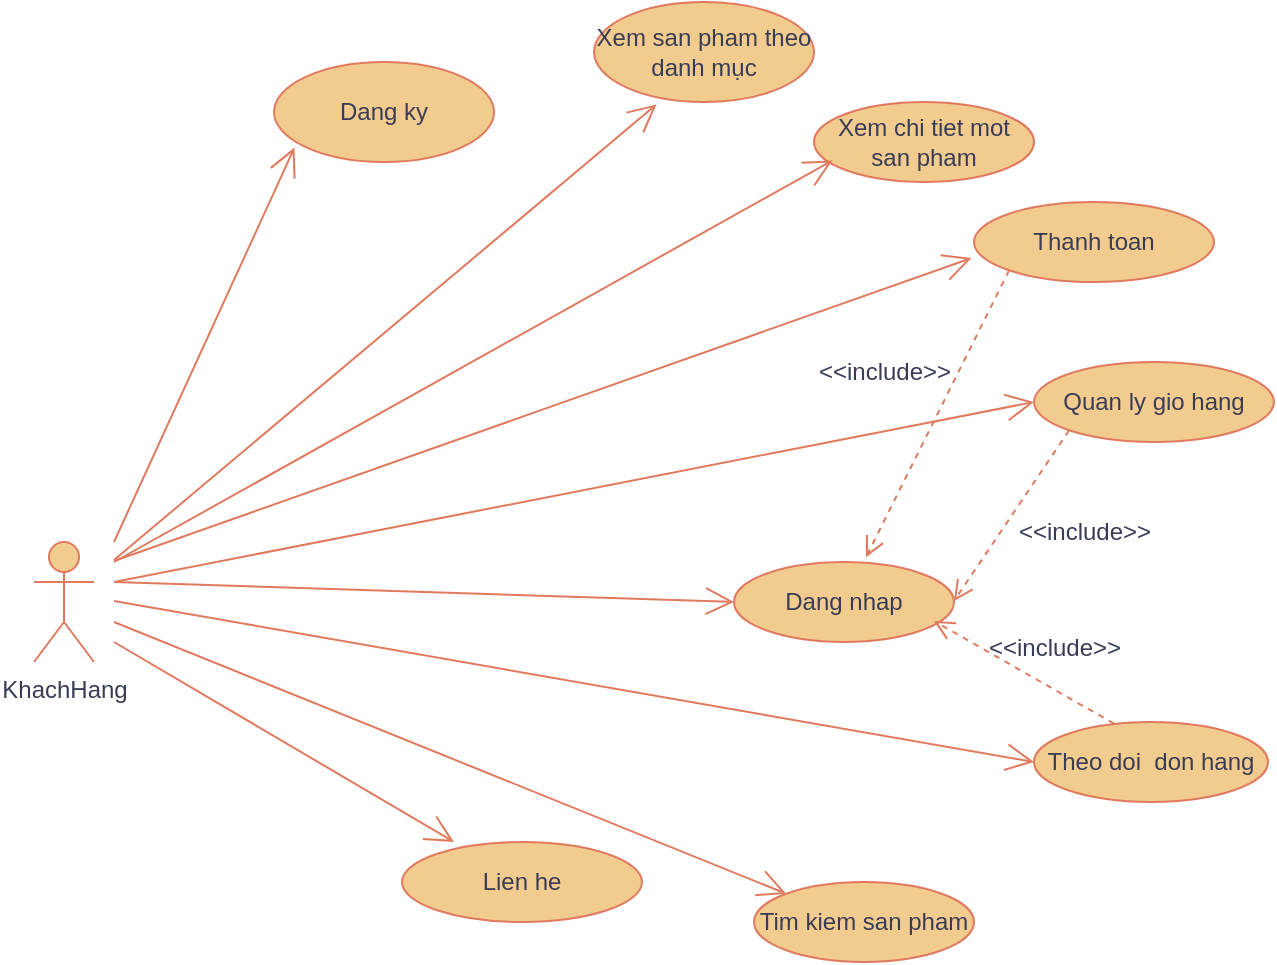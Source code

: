 <mxfile version="27.0.6">
  <diagram name="Trang-1" id="xSnsd2kHr3r17YHydBYg">
    <mxGraphModel grid="1" page="1" gridSize="10" guides="1" tooltips="1" connect="1" arrows="1" fold="1" pageScale="1" pageWidth="827" pageHeight="1169" math="0" shadow="0">
      <root>
        <mxCell id="0" />
        <mxCell id="1" parent="0" />
        <mxCell id="2f9JVB2qzt02Ki14q57p-1" value="KhachHang" style="shape=umlActor;verticalLabelPosition=bottom;verticalAlign=top;html=1;outlineConnect=0;textShadow=0;labelBorderColor=none;labelBackgroundColor=none;fillColor=#F2CC8F;strokeColor=#E07A5F;fontColor=#393C56;" vertex="1" parent="1">
          <mxGeometry x="110" y="380" width="30" height="60" as="geometry" />
        </mxCell>
        <mxCell id="2f9JVB2qzt02Ki14q57p-3" value="Dang nhap" style="ellipse;whiteSpace=wrap;html=1;labelBackgroundColor=none;fillColor=#F2CC8F;strokeColor=#E07A5F;fontColor=#393C56;" vertex="1" parent="1">
          <mxGeometry x="460" y="390" width="110" height="40" as="geometry" />
        </mxCell>
        <mxCell id="2f9JVB2qzt02Ki14q57p-4" value="Xem san pham theo danh mục" style="ellipse;whiteSpace=wrap;html=1;labelBackgroundColor=none;fillColor=#F2CC8F;strokeColor=#E07A5F;fontColor=#393C56;" vertex="1" parent="1">
          <mxGeometry x="390" y="110" width="110" height="50" as="geometry" />
        </mxCell>
        <mxCell id="2f9JVB2qzt02Ki14q57p-5" value="Xem chi tiet mot san pham" style="ellipse;whiteSpace=wrap;html=1;labelBackgroundColor=none;fillColor=#F2CC8F;strokeColor=#E07A5F;fontColor=#393C56;" vertex="1" parent="1">
          <mxGeometry x="500" y="160" width="110" height="40" as="geometry" />
        </mxCell>
        <mxCell id="2f9JVB2qzt02Ki14q57p-6" value="Tim kiem san pham" style="ellipse;whiteSpace=wrap;html=1;labelBackgroundColor=none;fillColor=#F2CC8F;strokeColor=#E07A5F;fontColor=#393C56;" vertex="1" parent="1">
          <mxGeometry x="470" y="550" width="110" height="40" as="geometry" />
        </mxCell>
        <mxCell id="2f9JVB2qzt02Ki14q57p-7" value="Quan ly gio hang" style="ellipse;whiteSpace=wrap;html=1;labelBackgroundColor=none;fillColor=#F2CC8F;strokeColor=#E07A5F;fontColor=#393C56;" vertex="1" parent="1">
          <mxGeometry x="610" y="290" width="120" height="40" as="geometry" />
        </mxCell>
        <mxCell id="2f9JVB2qzt02Ki14q57p-8" value="Theo doi&amp;nbsp; don hang" style="ellipse;whiteSpace=wrap;html=1;labelBackgroundColor=none;fillColor=#F2CC8F;strokeColor=#E07A5F;fontColor=#393C56;" vertex="1" parent="1">
          <mxGeometry x="610" y="470" width="117" height="40" as="geometry" />
        </mxCell>
        <mxCell id="2f9JVB2qzt02Ki14q57p-9" value="Thanh toan" style="ellipse;whiteSpace=wrap;html=1;labelBackgroundColor=none;fillColor=#F2CC8F;strokeColor=#E07A5F;fontColor=#393C56;" vertex="1" parent="1">
          <mxGeometry x="580" y="210" width="120" height="40" as="geometry" />
        </mxCell>
        <mxCell id="2f9JVB2qzt02Ki14q57p-10" value="Lien he" style="ellipse;whiteSpace=wrap;html=1;labelBackgroundColor=none;fillColor=#F2CC8F;strokeColor=#E07A5F;fontColor=#393C56;" vertex="1" parent="1">
          <mxGeometry x="294" y="530" width="120" height="40" as="geometry" />
        </mxCell>
        <mxCell id="2f9JVB2qzt02Ki14q57p-11" value="Dang ky" style="ellipse;whiteSpace=wrap;html=1;labelBackgroundColor=none;fillColor=#F2CC8F;strokeColor=#E07A5F;fontColor=#393C56;" vertex="1" parent="1">
          <mxGeometry x="230" y="140" width="110" height="50" as="geometry" />
        </mxCell>
        <mxCell id="2f9JVB2qzt02Ki14q57p-13" value="" style="endArrow=open;endFill=1;endSize=12;html=1;rounded=0;entryX=0.093;entryY=0.856;entryDx=0;entryDy=0;entryPerimeter=0;labelBackgroundColor=none;strokeColor=#E07A5F;fontColor=default;" edge="1" parent="1" target="2f9JVB2qzt02Ki14q57p-11">
          <mxGeometry width="160" relative="1" as="geometry">
            <mxPoint x="150" y="380" as="sourcePoint" />
            <mxPoint x="310" y="380" as="targetPoint" />
          </mxGeometry>
        </mxCell>
        <mxCell id="2f9JVB2qzt02Ki14q57p-14" value="" style="endArrow=open;endFill=1;endSize=12;html=1;rounded=0;entryX=0.284;entryY=1.024;entryDx=0;entryDy=0;entryPerimeter=0;labelBackgroundColor=none;strokeColor=#E07A5F;fontColor=default;" edge="1" parent="1" target="2f9JVB2qzt02Ki14q57p-4">
          <mxGeometry width="160" relative="1" as="geometry">
            <mxPoint x="150" y="389" as="sourcePoint" />
            <mxPoint x="310" y="389" as="targetPoint" />
          </mxGeometry>
        </mxCell>
        <mxCell id="2f9JVB2qzt02Ki14q57p-25" value="" style="endArrow=open;endFill=1;endSize=12;html=1;rounded=0;entryX=0.084;entryY=0.73;entryDx=0;entryDy=0;entryPerimeter=0;labelBackgroundColor=none;strokeColor=#E07A5F;fontColor=default;" edge="1" parent="1" target="2f9JVB2qzt02Ki14q57p-5">
          <mxGeometry width="160" relative="1" as="geometry">
            <mxPoint x="150" y="390" as="sourcePoint" />
            <mxPoint x="310" y="390" as="targetPoint" />
          </mxGeometry>
        </mxCell>
        <mxCell id="2f9JVB2qzt02Ki14q57p-37" value="" style="endArrow=open;endFill=1;endSize=12;html=1;rounded=0;entryX=-0.01;entryY=0.7;entryDx=0;entryDy=0;entryPerimeter=0;labelBackgroundColor=none;strokeColor=#E07A5F;fontColor=default;" edge="1" parent="1" target="2f9JVB2qzt02Ki14q57p-9">
          <mxGeometry width="160" relative="1" as="geometry">
            <mxPoint x="150" y="389.5" as="sourcePoint" />
            <mxPoint x="310" y="389.5" as="targetPoint" />
          </mxGeometry>
        </mxCell>
        <mxCell id="2f9JVB2qzt02Ki14q57p-38" value="" style="endArrow=open;endFill=1;endSize=12;html=1;rounded=0;entryX=0;entryY=0.5;entryDx=0;entryDy=0;labelBackgroundColor=none;strokeColor=#E07A5F;fontColor=default;" edge="1" parent="1" target="2f9JVB2qzt02Ki14q57p-7">
          <mxGeometry width="160" relative="1" as="geometry">
            <mxPoint x="150" y="400" as="sourcePoint" />
            <mxPoint x="310" y="400" as="targetPoint" />
          </mxGeometry>
        </mxCell>
        <mxCell id="2f9JVB2qzt02Ki14q57p-39" value="" style="endArrow=open;endFill=1;endSize=12;html=1;rounded=0;entryX=0;entryY=0.5;entryDx=0;entryDy=0;labelBackgroundColor=none;strokeColor=#E07A5F;fontColor=default;" edge="1" parent="1" target="2f9JVB2qzt02Ki14q57p-3">
          <mxGeometry width="160" relative="1" as="geometry">
            <mxPoint x="150" y="400" as="sourcePoint" />
            <mxPoint x="310" y="400" as="targetPoint" />
          </mxGeometry>
        </mxCell>
        <mxCell id="2f9JVB2qzt02Ki14q57p-40" value="" style="endArrow=open;endFill=1;endSize=12;html=1;rounded=0;entryX=0;entryY=0.5;entryDx=0;entryDy=0;labelBackgroundColor=none;strokeColor=#E07A5F;fontColor=default;" edge="1" parent="1" target="2f9JVB2qzt02Ki14q57p-8">
          <mxGeometry width="160" relative="1" as="geometry">
            <mxPoint x="150" y="409.5" as="sourcePoint" />
            <mxPoint x="310" y="409.5" as="targetPoint" />
          </mxGeometry>
        </mxCell>
        <mxCell id="2f9JVB2qzt02Ki14q57p-41" value="" style="endArrow=open;endFill=1;endSize=12;html=1;rounded=0;entryX=0;entryY=0;entryDx=0;entryDy=0;labelBackgroundColor=none;strokeColor=#E07A5F;fontColor=default;" edge="1" parent="1" target="2f9JVB2qzt02Ki14q57p-6">
          <mxGeometry width="160" relative="1" as="geometry">
            <mxPoint x="150" y="420" as="sourcePoint" />
            <mxPoint x="310" y="420" as="targetPoint" />
          </mxGeometry>
        </mxCell>
        <mxCell id="2f9JVB2qzt02Ki14q57p-42" value="" style="endArrow=open;endFill=1;endSize=12;html=1;rounded=0;labelBackgroundColor=none;strokeColor=#E07A5F;fontColor=default;" edge="1" parent="1">
          <mxGeometry width="160" relative="1" as="geometry">
            <mxPoint x="150" y="430" as="sourcePoint" />
            <mxPoint x="320" y="530" as="targetPoint" />
          </mxGeometry>
        </mxCell>
        <mxCell id="2f9JVB2qzt02Ki14q57p-44" value="" style="html=1;verticalAlign=bottom;endArrow=open;dashed=1;endSize=8;curved=0;rounded=0;exitX=0;exitY=1;exitDx=0;exitDy=0;labelBackgroundColor=none;strokeColor=#E07A5F;fontColor=default;" edge="1" parent="1" source="2f9JVB2qzt02Ki14q57p-7">
          <mxGeometry relative="1" as="geometry">
            <mxPoint x="650" y="409.5" as="sourcePoint" />
            <mxPoint x="570" y="409.5" as="targetPoint" />
          </mxGeometry>
        </mxCell>
        <mxCell id="2f9JVB2qzt02Ki14q57p-45" value="" style="html=1;verticalAlign=bottom;endArrow=open;dashed=1;endSize=8;curved=0;rounded=0;exitX=0.342;exitY=0.02;exitDx=0;exitDy=0;exitPerimeter=0;labelBackgroundColor=none;strokeColor=#E07A5F;fontColor=default;" edge="1" parent="1" source="2f9JVB2qzt02Ki14q57p-8">
          <mxGeometry relative="1" as="geometry">
            <mxPoint x="640" y="419.5" as="sourcePoint" />
            <mxPoint x="560" y="419.5" as="targetPoint" />
          </mxGeometry>
        </mxCell>
        <mxCell id="2f9JVB2qzt02Ki14q57p-46" value="" style="html=1;verticalAlign=bottom;endArrow=open;dashed=1;endSize=8;curved=0;rounded=0;exitX=0;exitY=1;exitDx=0;exitDy=0;entryX=0.6;entryY=-0.06;entryDx=0;entryDy=0;entryPerimeter=0;labelBackgroundColor=none;strokeColor=#E07A5F;fontColor=default;" edge="1" parent="1" source="2f9JVB2qzt02Ki14q57p-9" target="2f9JVB2qzt02Ki14q57p-3">
          <mxGeometry relative="1" as="geometry">
            <mxPoint x="610" y="290" as="sourcePoint" />
            <mxPoint x="530" y="290" as="targetPoint" />
            <Array as="points" />
          </mxGeometry>
        </mxCell>
        <mxCell id="2f9JVB2qzt02Ki14q57p-48" value="&amp;lt;&amp;lt;include&amp;gt;&amp;gt;" style="text;html=1;align=center;verticalAlign=middle;resizable=0;points=[];autosize=1;strokeColor=none;fillColor=none;labelBackgroundColor=none;fontColor=#393C56;" vertex="1" parent="1">
          <mxGeometry x="490" y="280" width="90" height="30" as="geometry" />
        </mxCell>
        <mxCell id="2f9JVB2qzt02Ki14q57p-49" value="&amp;lt;&amp;lt;include&amp;gt;&amp;gt;" style="text;html=1;align=center;verticalAlign=middle;resizable=0;points=[];autosize=1;strokeColor=none;fillColor=none;labelBackgroundColor=none;fontColor=#393C56;" vertex="1" parent="1">
          <mxGeometry x="590" y="360" width="90" height="30" as="geometry" />
        </mxCell>
        <mxCell id="2f9JVB2qzt02Ki14q57p-50" value="&amp;lt;&amp;lt;include&amp;gt;&amp;gt;" style="text;html=1;align=center;verticalAlign=middle;resizable=0;points=[];autosize=1;strokeColor=none;fillColor=none;labelBackgroundColor=none;fontColor=#393C56;" vertex="1" parent="1">
          <mxGeometry x="575" y="418" width="90" height="30" as="geometry" />
        </mxCell>
      </root>
    </mxGraphModel>
  </diagram>
</mxfile>
